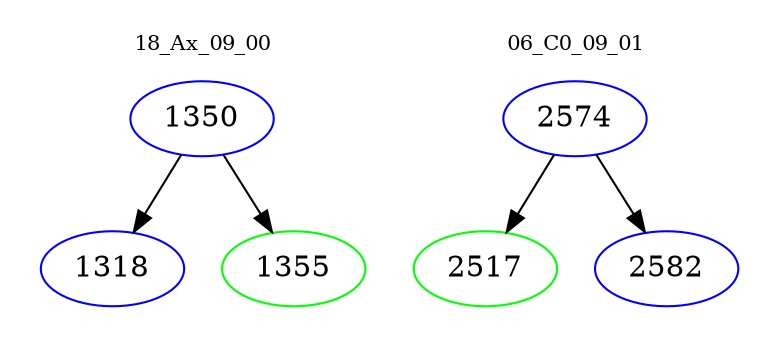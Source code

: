 digraph{
subgraph cluster_0 {
color = white
label = "18_Ax_09_00";
fontsize=10;
T0_1350 [label="1350", color="blue"]
T0_1350 -> T0_1318 [color="black"]
T0_1318 [label="1318", color="blue"]
T0_1350 -> T0_1355 [color="black"]
T0_1355 [label="1355", color="green"]
}
subgraph cluster_1 {
color = white
label = "06_C0_09_01";
fontsize=10;
T1_2574 [label="2574", color="blue"]
T1_2574 -> T1_2517 [color="black"]
T1_2517 [label="2517", color="green"]
T1_2574 -> T1_2582 [color="black"]
T1_2582 [label="2582", color="blue"]
}
}
